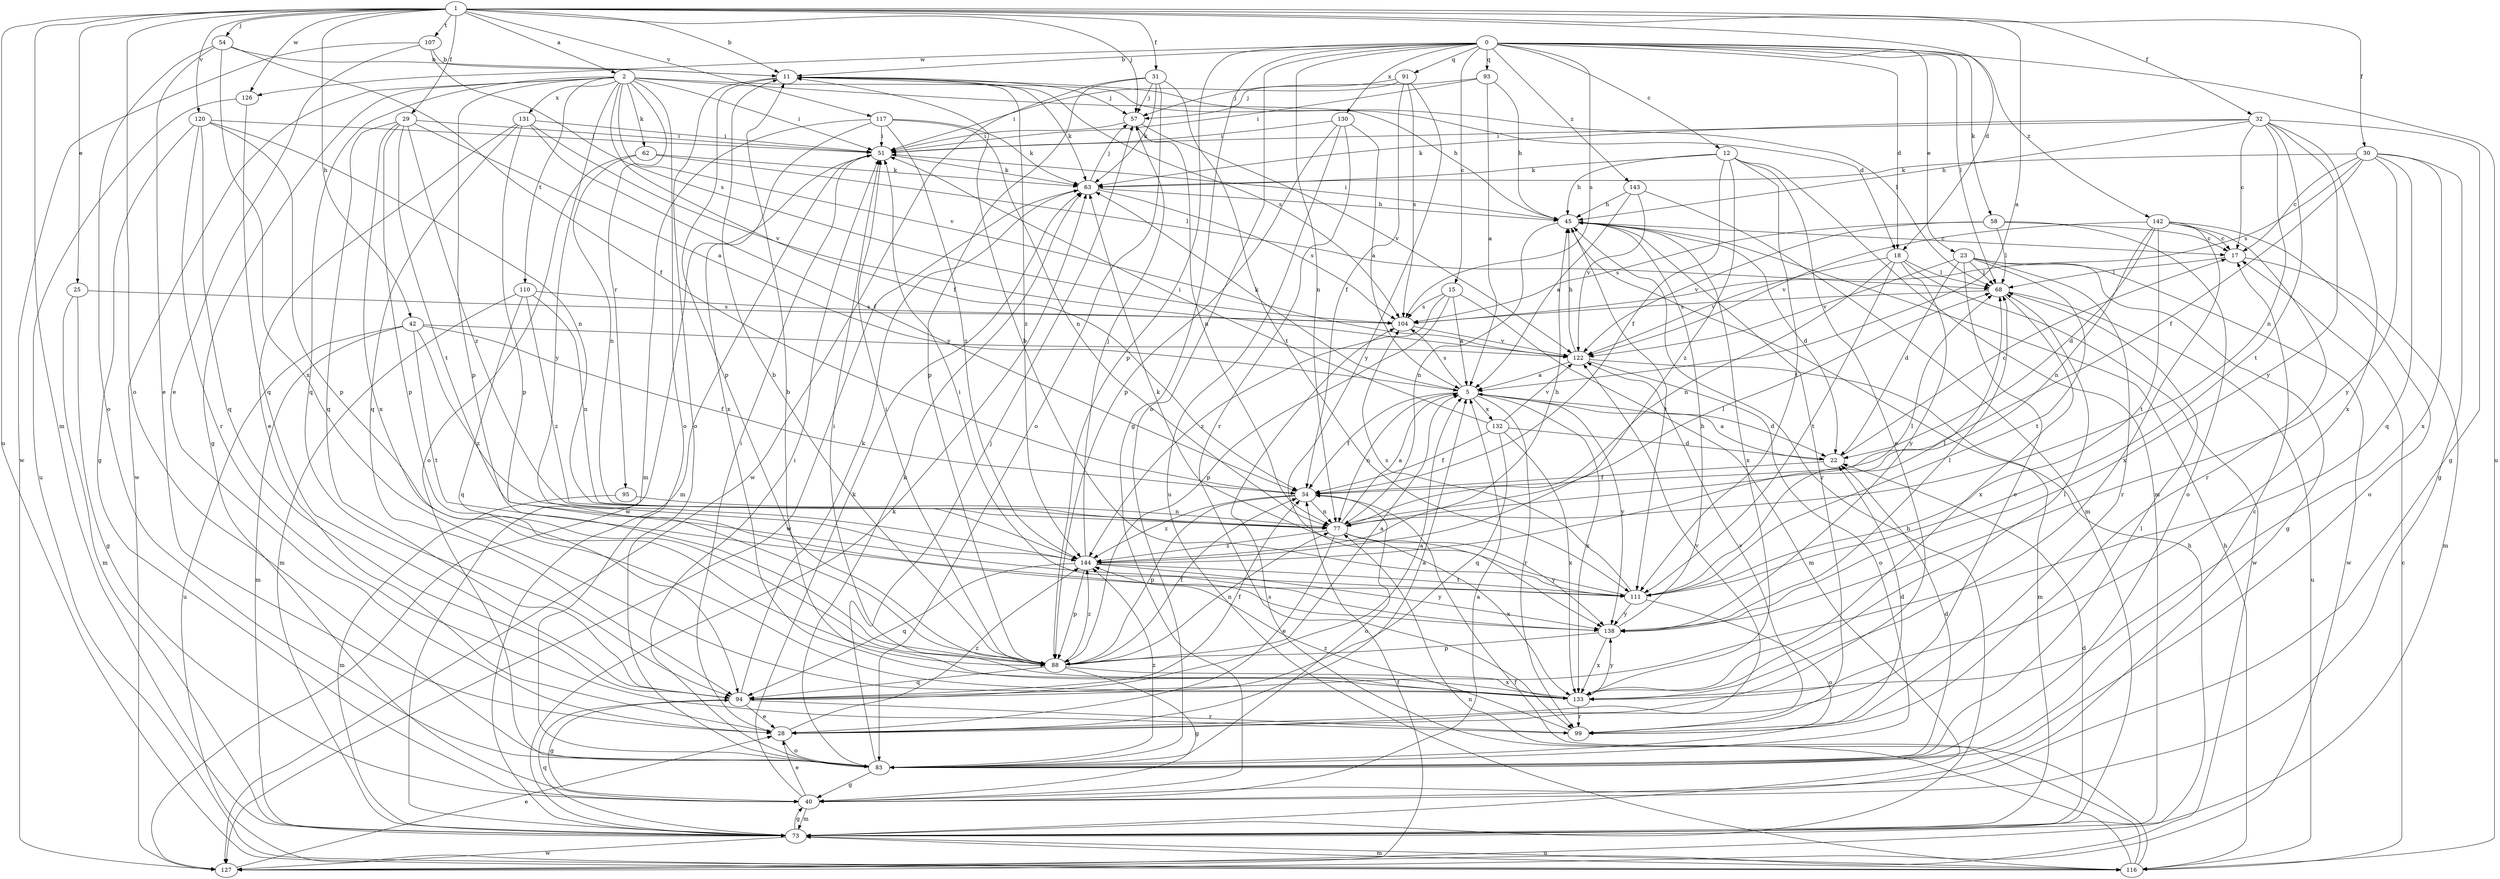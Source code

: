 strict digraph  {
0;
1;
2;
5;
11;
12;
15;
17;
18;
22;
23;
25;
28;
29;
30;
31;
32;
34;
40;
42;
45;
51;
54;
57;
58;
62;
63;
68;
73;
77;
83;
88;
91;
93;
94;
95;
99;
104;
107;
110;
111;
116;
117;
120;
122;
126;
127;
130;
131;
132;
133;
138;
142;
143;
144;
0 -> 11  [label=b];
0 -> 12  [label=c];
0 -> 15  [label=c];
0 -> 18  [label=d];
0 -> 23  [label=e];
0 -> 40  [label=g];
0 -> 58  [label=k];
0 -> 68  [label=l];
0 -> 77  [label=n];
0 -> 83  [label=o];
0 -> 88  [label=p];
0 -> 91  [label=q];
0 -> 93  [label=q];
0 -> 104  [label=s];
0 -> 116  [label=u];
0 -> 126  [label=w];
0 -> 130  [label=x];
0 -> 142  [label=z];
0 -> 143  [label=z];
1 -> 2  [label=a];
1 -> 5  [label=a];
1 -> 11  [label=b];
1 -> 18  [label=d];
1 -> 25  [label=e];
1 -> 29  [label=f];
1 -> 30  [label=f];
1 -> 31  [label=f];
1 -> 32  [label=f];
1 -> 42  [label=h];
1 -> 54  [label=j];
1 -> 57  [label=j];
1 -> 73  [label=m];
1 -> 83  [label=o];
1 -> 107  [label=t];
1 -> 116  [label=u];
1 -> 117  [label=v];
1 -> 120  [label=v];
1 -> 126  [label=w];
2 -> 18  [label=d];
2 -> 34  [label=f];
2 -> 40  [label=g];
2 -> 45  [label=h];
2 -> 51  [label=i];
2 -> 62  [label=k];
2 -> 83  [label=o];
2 -> 88  [label=p];
2 -> 94  [label=q];
2 -> 95  [label=r];
2 -> 110  [label=t];
2 -> 122  [label=v];
2 -> 127  [label=w];
2 -> 131  [label=x];
2 -> 138  [label=y];
5 -> 22  [label=d];
5 -> 34  [label=f];
5 -> 63  [label=k];
5 -> 77  [label=n];
5 -> 99  [label=r];
5 -> 104  [label=s];
5 -> 132  [label=x];
5 -> 133  [label=x];
5 -> 138  [label=y];
11 -> 57  [label=j];
11 -> 63  [label=k];
11 -> 68  [label=l];
11 -> 83  [label=o];
11 -> 88  [label=p];
11 -> 104  [label=s];
11 -> 144  [label=z];
12 -> 28  [label=e];
12 -> 34  [label=f];
12 -> 45  [label=h];
12 -> 63  [label=k];
12 -> 73  [label=m];
12 -> 111  [label=t];
12 -> 144  [label=z];
15 -> 5  [label=a];
15 -> 73  [label=m];
15 -> 88  [label=p];
15 -> 104  [label=s];
15 -> 144  [label=z];
17 -> 68  [label=l];
17 -> 73  [label=m];
18 -> 68  [label=l];
18 -> 77  [label=n];
18 -> 111  [label=t];
18 -> 122  [label=v];
18 -> 127  [label=w];
18 -> 138  [label=y];
22 -> 5  [label=a];
22 -> 17  [label=c];
22 -> 34  [label=f];
23 -> 22  [label=d];
23 -> 28  [label=e];
23 -> 40  [label=g];
23 -> 68  [label=l];
23 -> 99  [label=r];
23 -> 111  [label=t];
23 -> 122  [label=v];
23 -> 127  [label=w];
25 -> 40  [label=g];
25 -> 73  [label=m];
25 -> 104  [label=s];
28 -> 5  [label=a];
28 -> 51  [label=i];
28 -> 83  [label=o];
28 -> 122  [label=v];
28 -> 144  [label=z];
29 -> 5  [label=a];
29 -> 51  [label=i];
29 -> 88  [label=p];
29 -> 94  [label=q];
29 -> 111  [label=t];
29 -> 133  [label=x];
29 -> 144  [label=z];
30 -> 17  [label=c];
30 -> 34  [label=f];
30 -> 40  [label=g];
30 -> 63  [label=k];
30 -> 94  [label=q];
30 -> 104  [label=s];
30 -> 133  [label=x];
30 -> 138  [label=y];
31 -> 57  [label=j];
31 -> 63  [label=k];
31 -> 83  [label=o];
31 -> 88  [label=p];
31 -> 111  [label=t];
31 -> 127  [label=w];
32 -> 17  [label=c];
32 -> 40  [label=g];
32 -> 45  [label=h];
32 -> 51  [label=i];
32 -> 63  [label=k];
32 -> 77  [label=n];
32 -> 111  [label=t];
32 -> 133  [label=x];
32 -> 138  [label=y];
34 -> 77  [label=n];
34 -> 83  [label=o];
34 -> 88  [label=p];
34 -> 144  [label=z];
40 -> 5  [label=a];
40 -> 28  [label=e];
40 -> 63  [label=k];
40 -> 73  [label=m];
42 -> 34  [label=f];
42 -> 73  [label=m];
42 -> 111  [label=t];
42 -> 116  [label=u];
42 -> 122  [label=v];
42 -> 144  [label=z];
45 -> 17  [label=c];
45 -> 22  [label=d];
45 -> 51  [label=i];
45 -> 77  [label=n];
45 -> 99  [label=r];
45 -> 111  [label=t];
45 -> 133  [label=x];
51 -> 63  [label=k];
51 -> 73  [label=m];
51 -> 127  [label=w];
54 -> 11  [label=b];
54 -> 28  [label=e];
54 -> 34  [label=f];
54 -> 83  [label=o];
54 -> 133  [label=x];
57 -> 51  [label=i];
57 -> 77  [label=n];
57 -> 122  [label=v];
58 -> 17  [label=c];
58 -> 68  [label=l];
58 -> 83  [label=o];
58 -> 104  [label=s];
58 -> 122  [label=v];
62 -> 63  [label=k];
62 -> 68  [label=l];
62 -> 77  [label=n];
62 -> 83  [label=o];
63 -> 45  [label=h];
63 -> 57  [label=j];
63 -> 104  [label=s];
63 -> 127  [label=w];
68 -> 104  [label=s];
68 -> 116  [label=u];
68 -> 133  [label=x];
73 -> 22  [label=d];
73 -> 40  [label=g];
73 -> 45  [label=h];
73 -> 63  [label=k];
73 -> 94  [label=q];
73 -> 116  [label=u];
73 -> 127  [label=w];
77 -> 5  [label=a];
77 -> 28  [label=e];
77 -> 68  [label=l];
77 -> 133  [label=x];
77 -> 138  [label=y];
77 -> 144  [label=z];
83 -> 17  [label=c];
83 -> 22  [label=d];
83 -> 40  [label=g];
83 -> 51  [label=i];
83 -> 57  [label=j];
83 -> 63  [label=k];
83 -> 68  [label=l];
83 -> 144  [label=z];
88 -> 5  [label=a];
88 -> 11  [label=b];
88 -> 34  [label=f];
88 -> 40  [label=g];
88 -> 51  [label=i];
88 -> 77  [label=n];
88 -> 94  [label=q];
88 -> 133  [label=x];
88 -> 144  [label=z];
91 -> 34  [label=f];
91 -> 51  [label=i];
91 -> 57  [label=j];
91 -> 104  [label=s];
91 -> 138  [label=y];
93 -> 5  [label=a];
93 -> 45  [label=h];
93 -> 51  [label=i];
93 -> 57  [label=j];
94 -> 5  [label=a];
94 -> 28  [label=e];
94 -> 34  [label=f];
94 -> 40  [label=g];
94 -> 63  [label=k];
94 -> 99  [label=r];
95 -> 73  [label=m];
95 -> 77  [label=n];
99 -> 22  [label=d];
99 -> 122  [label=v];
99 -> 144  [label=z];
104 -> 122  [label=v];
107 -> 11  [label=b];
107 -> 28  [label=e];
107 -> 104  [label=s];
107 -> 127  [label=w];
110 -> 73  [label=m];
110 -> 77  [label=n];
110 -> 94  [label=q];
110 -> 104  [label=s];
110 -> 144  [label=z];
111 -> 11  [label=b];
111 -> 63  [label=k];
111 -> 68  [label=l];
111 -> 83  [label=o];
111 -> 104  [label=s];
111 -> 138  [label=y];
116 -> 17  [label=c];
116 -> 34  [label=f];
116 -> 45  [label=h];
116 -> 73  [label=m];
116 -> 77  [label=n];
116 -> 104  [label=s];
117 -> 51  [label=i];
117 -> 63  [label=k];
117 -> 73  [label=m];
117 -> 77  [label=n];
117 -> 133  [label=x];
117 -> 144  [label=z];
120 -> 40  [label=g];
120 -> 51  [label=i];
120 -> 77  [label=n];
120 -> 88  [label=p];
120 -> 94  [label=q];
120 -> 99  [label=r];
122 -> 5  [label=a];
122 -> 45  [label=h];
122 -> 73  [label=m];
122 -> 83  [label=o];
126 -> 94  [label=q];
126 -> 116  [label=u];
127 -> 28  [label=e];
127 -> 34  [label=f];
127 -> 45  [label=h];
130 -> 5  [label=a];
130 -> 51  [label=i];
130 -> 88  [label=p];
130 -> 99  [label=r];
130 -> 116  [label=u];
131 -> 28  [label=e];
131 -> 34  [label=f];
131 -> 51  [label=i];
131 -> 88  [label=p];
131 -> 94  [label=q];
131 -> 122  [label=v];
132 -> 22  [label=d];
132 -> 34  [label=f];
132 -> 51  [label=i];
132 -> 94  [label=q];
132 -> 122  [label=v];
132 -> 133  [label=x];
133 -> 11  [label=b];
133 -> 51  [label=i];
133 -> 68  [label=l];
133 -> 99  [label=r];
133 -> 138  [label=y];
138 -> 45  [label=h];
138 -> 51  [label=i];
138 -> 68  [label=l];
138 -> 88  [label=p];
138 -> 133  [label=x];
142 -> 17  [label=c];
142 -> 22  [label=d];
142 -> 77  [label=n];
142 -> 83  [label=o];
142 -> 99  [label=r];
142 -> 111  [label=t];
142 -> 122  [label=v];
142 -> 133  [label=x];
143 -> 5  [label=a];
143 -> 45  [label=h];
143 -> 73  [label=m];
143 -> 122  [label=v];
144 -> 45  [label=h];
144 -> 57  [label=j];
144 -> 68  [label=l];
144 -> 88  [label=p];
144 -> 94  [label=q];
144 -> 111  [label=t];
144 -> 138  [label=y];
}
